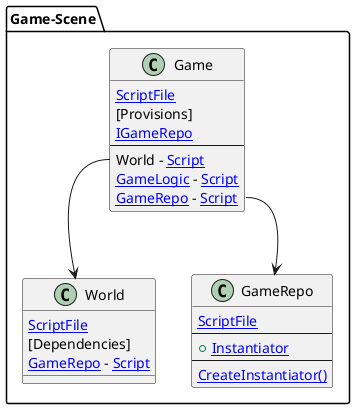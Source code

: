 ﻿@startuml

package Game-Scene [[../../TestCases/HasDependency/Game.tscn]] {
	
class Game  {
	[[../../Game/Game.cs ScriptFile]]
	[Provisions]
	[[../../Game/Game.cs:15 IGameRepo]]
--
World - [[../../World/World.cs Script]]
	[[../../Game/Game.cs:22 GameLogic]] - [[../../TestCases/HasDependency/Logic/GameLogic.cs Script]]
	[[../../Game/Game.cs:21 GameRepo]] - [[../../TestCases/HasDependency/Domain/GameRepo.cs Script]]
}

	
class World  {
	[[../../World/World.cs ScriptFile]]
	[Dependencies]
	[[../../World/World.cs:19 GameRepo]] - [[../../TestCases/HasDependency/Domain/GameRepo.cs Script]]
}

	
class GameRepo  {
	[[../../TestCases/HasDependency/Domain/GameRepo.cs ScriptFile]]
--
+ [[../../TestCases/HasDependency/Domain/GameRepo.cs:15 Instantiator]]
--
[[../../TestCases/HasDependency/Domain/GameRepo.cs:17 CreateInstantiator()]]
}

	Game::World --> World
	Game::GameRepo --> GameRepo
}

@enduml